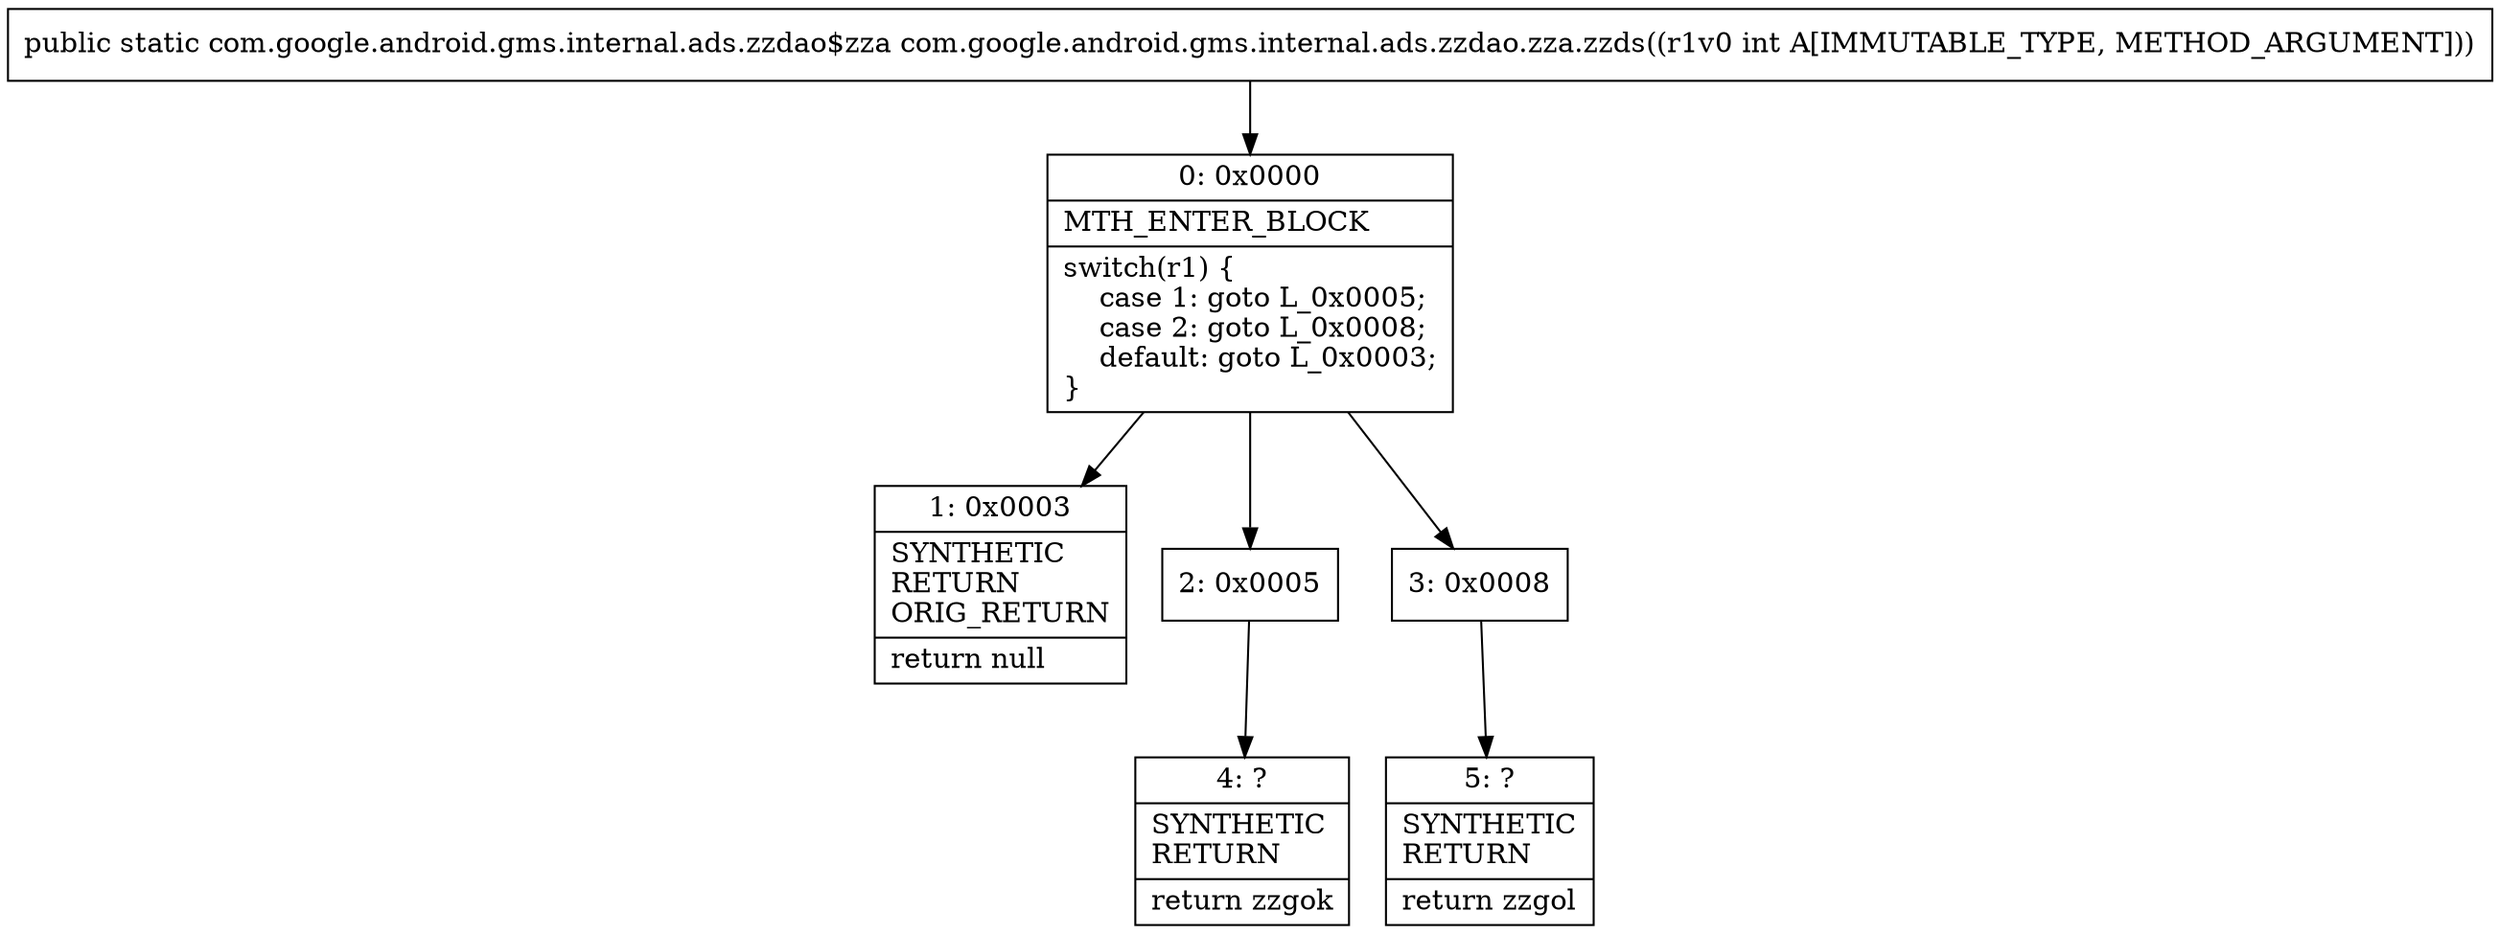 digraph "CFG forcom.google.android.gms.internal.ads.zzdao.zza.zzds(I)Lcom\/google\/android\/gms\/internal\/ads\/zzdao$zza;" {
Node_0 [shape=record,label="{0\:\ 0x0000|MTH_ENTER_BLOCK\l|switch(r1) \{\l    case 1: goto L_0x0005;\l    case 2: goto L_0x0008;\l    default: goto L_0x0003;\l\}\l}"];
Node_1 [shape=record,label="{1\:\ 0x0003|SYNTHETIC\lRETURN\lORIG_RETURN\l|return null\l}"];
Node_2 [shape=record,label="{2\:\ 0x0005}"];
Node_3 [shape=record,label="{3\:\ 0x0008}"];
Node_4 [shape=record,label="{4\:\ ?|SYNTHETIC\lRETURN\l|return zzgok\l}"];
Node_5 [shape=record,label="{5\:\ ?|SYNTHETIC\lRETURN\l|return zzgol\l}"];
MethodNode[shape=record,label="{public static com.google.android.gms.internal.ads.zzdao$zza com.google.android.gms.internal.ads.zzdao.zza.zzds((r1v0 int A[IMMUTABLE_TYPE, METHOD_ARGUMENT])) }"];
MethodNode -> Node_0;
Node_0 -> Node_1;
Node_0 -> Node_2;
Node_0 -> Node_3;
Node_2 -> Node_4;
Node_3 -> Node_5;
}

